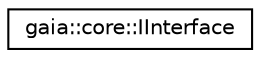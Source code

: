 digraph G
{
  edge [fontname="Helvetica",fontsize="10",labelfontname="Helvetica",labelfontsize="10"];
  node [fontname="Helvetica",fontsize="10",shape=record];
  rankdir=LR;
  Node1 [label="gaia::core::IInterface",height=0.2,width=0.4,color="black", fillcolor="white", style="filled",URL="$d9/d2a/classgaia_1_1core_1_1_i_interface.html",tooltip="Base class for Binder interfaces."];
}
